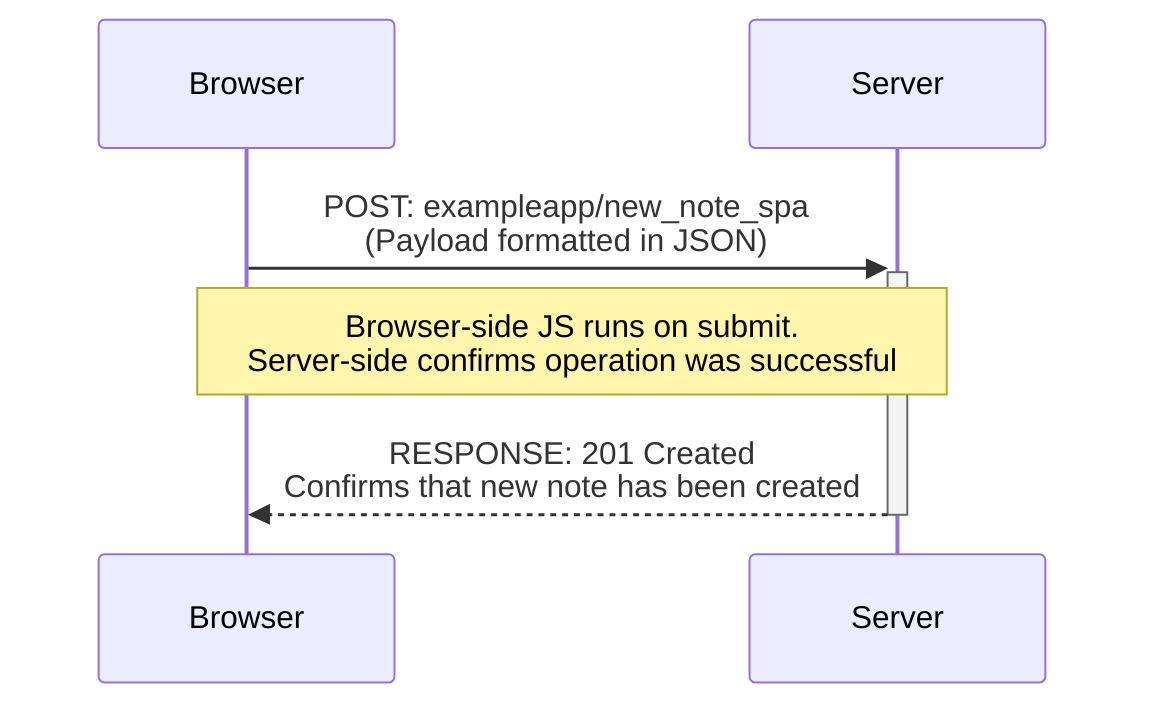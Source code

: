 sequenceDiagram
    participant B as Browser
    participant S as Server

    B->>+S: POST: exampleapp/new_note_spa<br/> (Payload formatted in JSON)
    note over B,S: Browser-side JS runs on submit. <br/>Server-side confirms operation was successful
    S-->>-B: RESPONSE: 201 Created<br/> Confirms that new note has been created